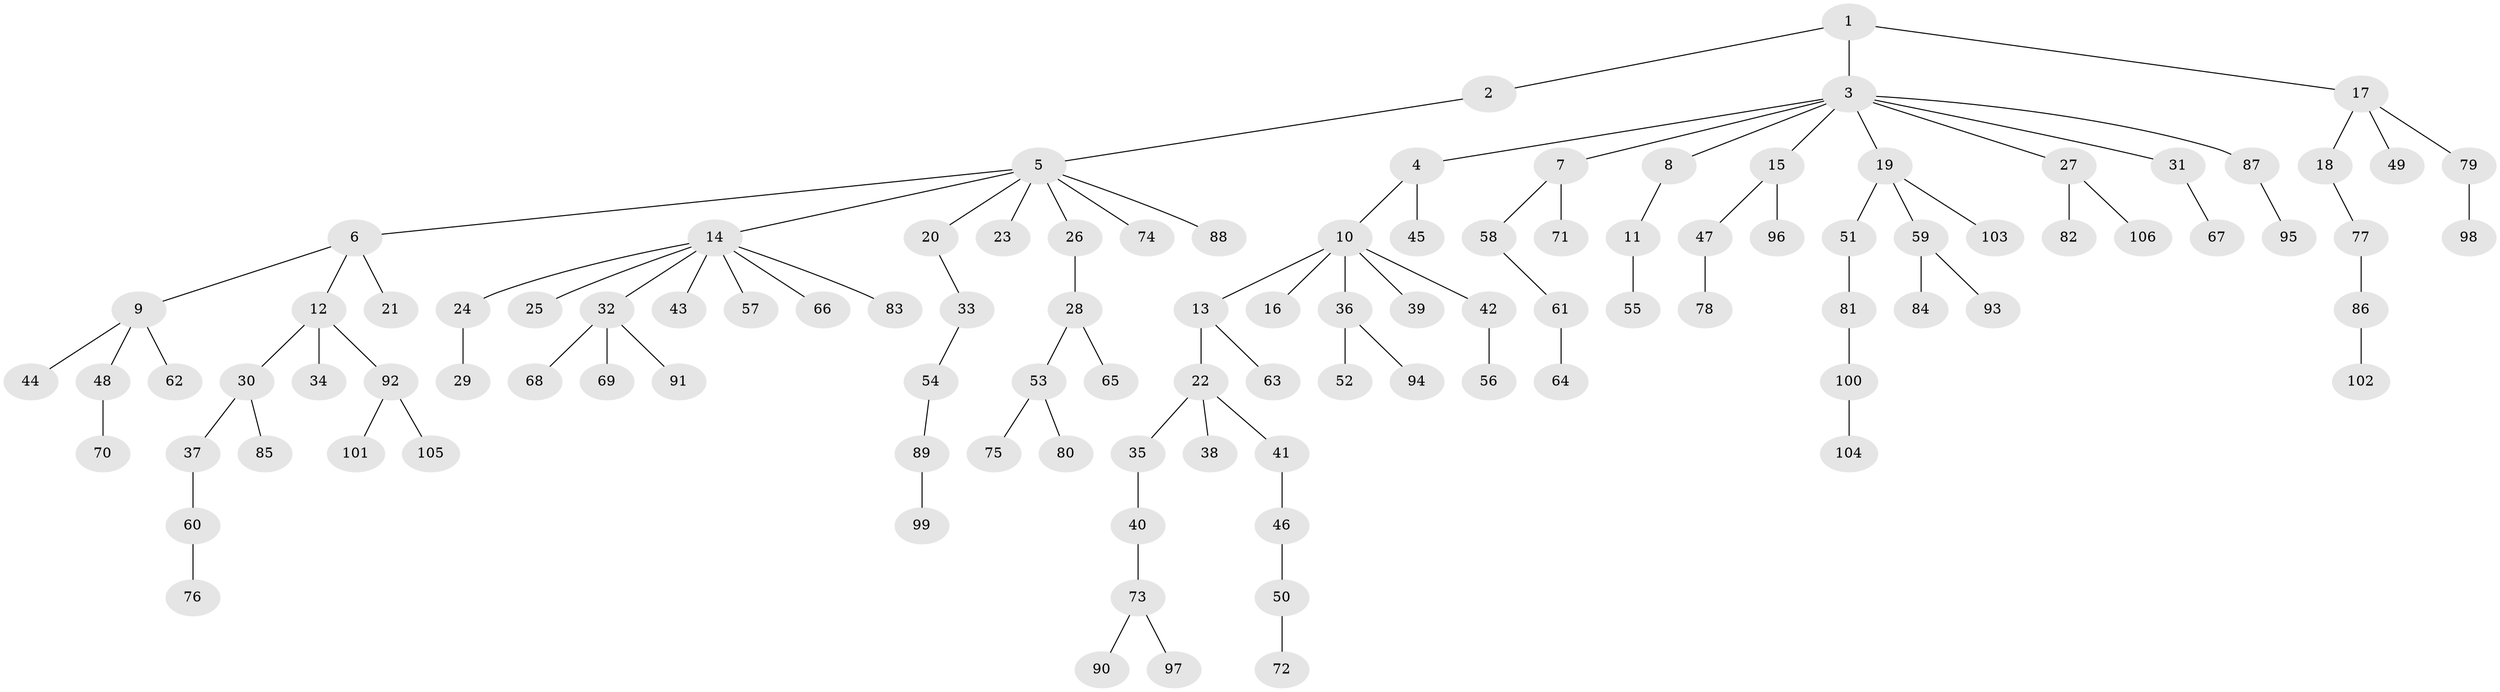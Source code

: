 // Generated by graph-tools (version 1.1) at 2025/52/03/09/25 04:52:50]
// undirected, 106 vertices, 105 edges
graph export_dot {
graph [start="1"]
  node [color=gray90,style=filled];
  1;
  2;
  3;
  4;
  5;
  6;
  7;
  8;
  9;
  10;
  11;
  12;
  13;
  14;
  15;
  16;
  17;
  18;
  19;
  20;
  21;
  22;
  23;
  24;
  25;
  26;
  27;
  28;
  29;
  30;
  31;
  32;
  33;
  34;
  35;
  36;
  37;
  38;
  39;
  40;
  41;
  42;
  43;
  44;
  45;
  46;
  47;
  48;
  49;
  50;
  51;
  52;
  53;
  54;
  55;
  56;
  57;
  58;
  59;
  60;
  61;
  62;
  63;
  64;
  65;
  66;
  67;
  68;
  69;
  70;
  71;
  72;
  73;
  74;
  75;
  76;
  77;
  78;
  79;
  80;
  81;
  82;
  83;
  84;
  85;
  86;
  87;
  88;
  89;
  90;
  91;
  92;
  93;
  94;
  95;
  96;
  97;
  98;
  99;
  100;
  101;
  102;
  103;
  104;
  105;
  106;
  1 -- 2;
  1 -- 3;
  1 -- 17;
  2 -- 5;
  3 -- 4;
  3 -- 7;
  3 -- 8;
  3 -- 15;
  3 -- 19;
  3 -- 27;
  3 -- 31;
  3 -- 87;
  4 -- 10;
  4 -- 45;
  5 -- 6;
  5 -- 14;
  5 -- 20;
  5 -- 23;
  5 -- 26;
  5 -- 74;
  5 -- 88;
  6 -- 9;
  6 -- 12;
  6 -- 21;
  7 -- 58;
  7 -- 71;
  8 -- 11;
  9 -- 44;
  9 -- 48;
  9 -- 62;
  10 -- 13;
  10 -- 16;
  10 -- 36;
  10 -- 39;
  10 -- 42;
  11 -- 55;
  12 -- 30;
  12 -- 34;
  12 -- 92;
  13 -- 22;
  13 -- 63;
  14 -- 24;
  14 -- 25;
  14 -- 32;
  14 -- 43;
  14 -- 57;
  14 -- 66;
  14 -- 83;
  15 -- 47;
  15 -- 96;
  17 -- 18;
  17 -- 49;
  17 -- 79;
  18 -- 77;
  19 -- 51;
  19 -- 59;
  19 -- 103;
  20 -- 33;
  22 -- 35;
  22 -- 38;
  22 -- 41;
  24 -- 29;
  26 -- 28;
  27 -- 82;
  27 -- 106;
  28 -- 53;
  28 -- 65;
  30 -- 37;
  30 -- 85;
  31 -- 67;
  32 -- 68;
  32 -- 69;
  32 -- 91;
  33 -- 54;
  35 -- 40;
  36 -- 52;
  36 -- 94;
  37 -- 60;
  40 -- 73;
  41 -- 46;
  42 -- 56;
  46 -- 50;
  47 -- 78;
  48 -- 70;
  50 -- 72;
  51 -- 81;
  53 -- 75;
  53 -- 80;
  54 -- 89;
  58 -- 61;
  59 -- 84;
  59 -- 93;
  60 -- 76;
  61 -- 64;
  73 -- 90;
  73 -- 97;
  77 -- 86;
  79 -- 98;
  81 -- 100;
  86 -- 102;
  87 -- 95;
  89 -- 99;
  92 -- 101;
  92 -- 105;
  100 -- 104;
}
